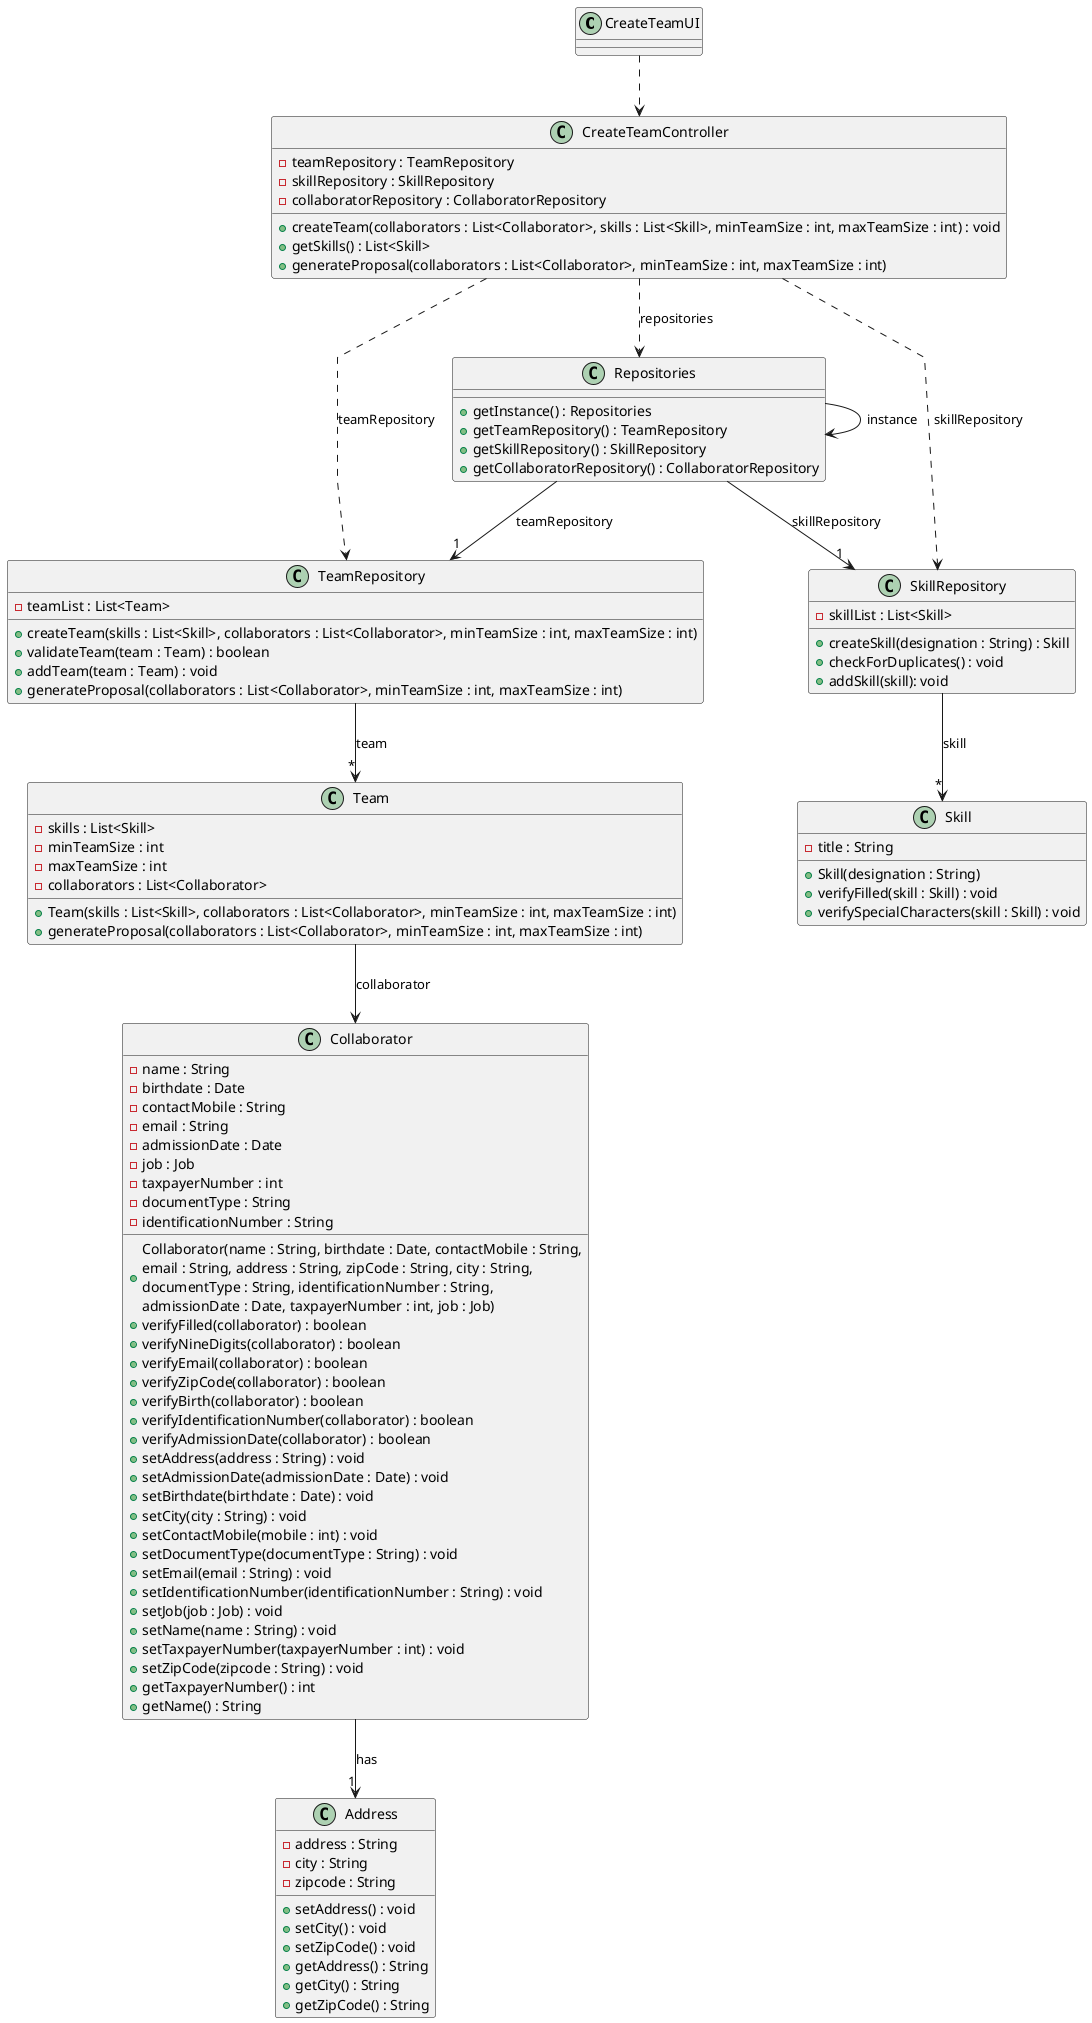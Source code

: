 @startuml
skinparam packageStyle rectangle
skinparam shadowing false
skinparam linetype polyline

class CreateTeamUI {
}

class CreateTeamController {
    - teamRepository : TeamRepository
    - skillRepository : SkillRepository
    - collaboratorRepository : CollaboratorRepository
    + createTeam(collaborators : List<Collaborator>, skills : List<Skill>, minTeamSize : int, maxTeamSize : int) : void
    + getSkills() : List<Skill>
        + generateProposal(collaborators : List<Collaborator>, minTeamSize : int, maxTeamSize : int)

}

class Repositories {
    + getInstance() : Repositories
    + getTeamRepository() : TeamRepository
    + getSkillRepository() : SkillRepository
    + getCollaboratorRepository() : CollaboratorRepository

}

class TeamRepository {
    - teamList : List<Team>
+ createTeam(skills : List<Skill>, collaborators : List<Collaborator>, minTeamSize : int, maxTeamSize : int)
+ validateTeam(team : Team) : boolean
    + addTeam(team : Team) : void
    + generateProposal(collaborators : List<Collaborator>, minTeamSize : int, maxTeamSize : int)
}

class SkillRepository {
    - skillList : List<Skill>
    +createSkill(designation : String) : Skill
        +checkForDuplicates() : void
        +addSkill(skill): void
}

class Team {
    - skills : List<Skill>
    - minTeamSize : int
    - maxTeamSize : int
    - collaborators : List<Collaborator>
    + Team(skills : List<Skill>, collaborators : List<Collaborator>, minTeamSize : int, maxTeamSize : int)
    + generateProposal(collaborators : List<Collaborator>, minTeamSize : int, maxTeamSize : int)
}

class Skill {
    - title : String
    + Skill(designation : String)
    +verifyFilled(skill : Skill) : void
    +verifySpecialCharacters(skill : Skill) : void
}

class Collaborator {
    - name : String
    - birthdate : Date
    - contactMobile : String
    - email : String
    - admissionDate : Date
    - job : Job
    - taxpayerNumber : int
    + Collaborator(name : String, birthdate : Date, contactMobile : String,\nemail : String, address : String, zipCode : String, city : String,\ndocumentType : String, identificationNumber : String, \nadmissionDate : Date, taxpayerNumber : int, job : Job)
    + verifyFilled(collaborator) : boolean
    + verifyNineDigits(collaborator) : boolean
    + verifyEmail(collaborator) : boolean
    + verifyZipCode(collaborator) : boolean
    + verifyBirth(collaborator) : boolean
    + verifyIdentificationNumber(collaborator) : boolean
    + verifyAdmissionDate(collaborator) : boolean
    - documentType : String
    - identificationNumber : String
    +setAddress(address : String) : void
    +setAdmissionDate(admissionDate : Date) : void
    +setBirthdate(birthdate : Date) : void
    +setCity(city : String) : void
    +setContactMobile(mobile : int) : void
    +setDocumentType(documentType : String) : void
    +setEmail(email : String) : void
    +setIdentificationNumber(identificationNumber : String) : void
    +setJob(job : Job) : void
    +setName(name : String) : void
    +setTaxpayerNumber(taxpayerNumber : int) : void
    +setZipCode(zipcode : String) : void
    +getTaxpayerNumber() : int
    +getName() : String
}

class Address {
    -address : String
    -city : String
    -zipcode : String
    +setAddress() : void
    +setCity() : void
    +setZipCode() : void
    +getAddress() : String
    +getCity() : String
    +getZipCode() : String
}

CreateTeamUI ..> CreateTeamController
CreateTeamController ..> Repositories : repositories
Repositories --> Repositories : instance
Repositories --> "1" TeamRepository : teamRepository
Repositories --> "1" SkillRepository : skillRepository
CreateTeamController ..> TeamRepository : teamRepository
CreateTeamController ..> SkillRepository : skillRepository
TeamRepository --> "*" Team : team
SkillRepository --> "*" Skill : skill
Team --> Collaborator : collaborator
Collaborator --> "1" Address : has


@enduml
